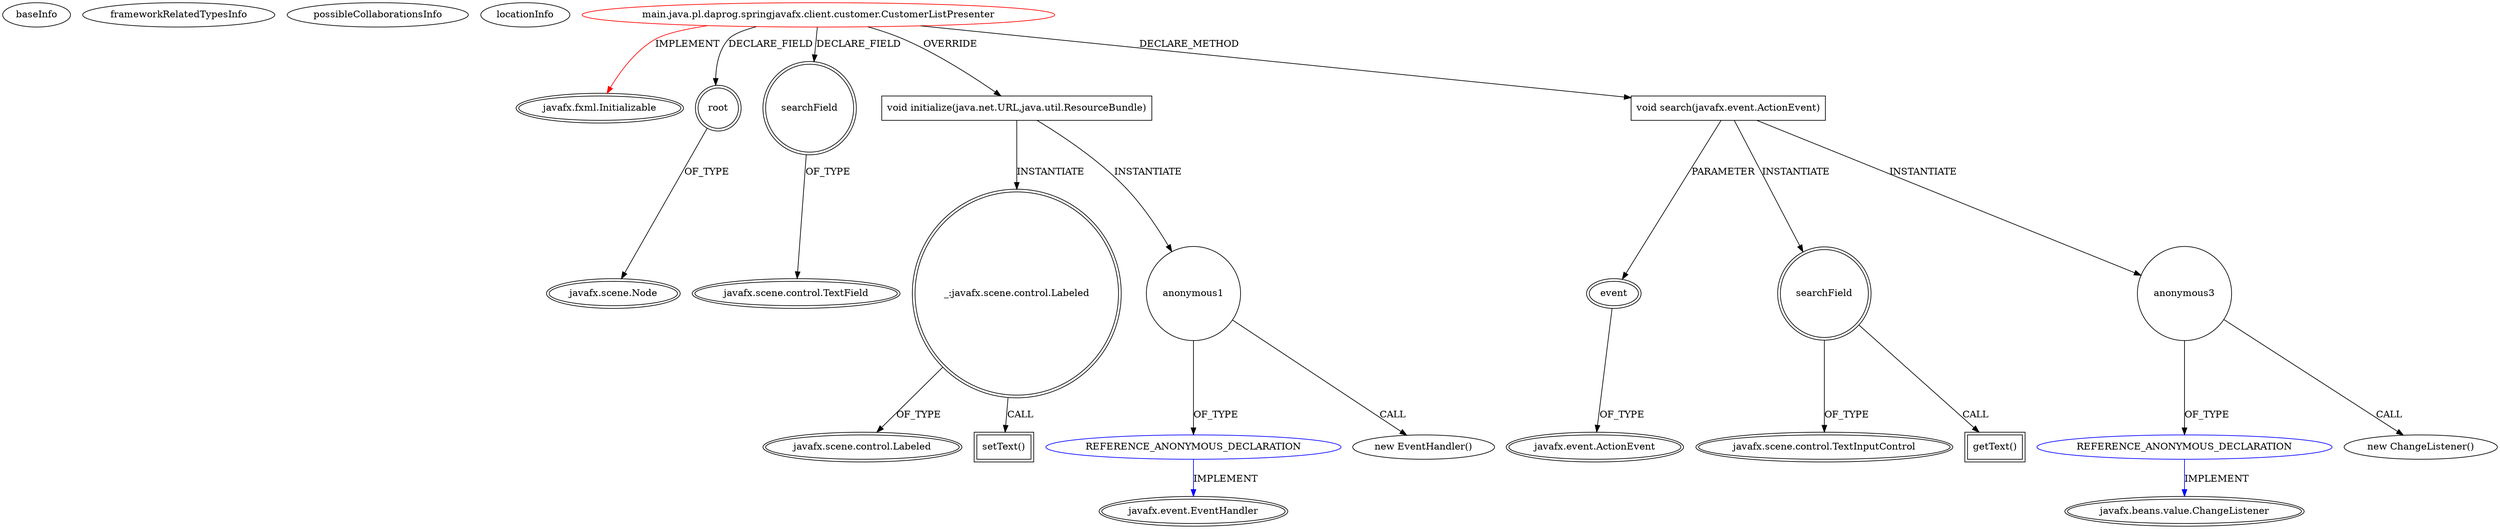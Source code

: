 digraph {
baseInfo[graphId=2340,category="extension_graph",isAnonymous=false,possibleRelation=true]
frameworkRelatedTypesInfo[0="javafx.fxml.Initializable"]
possibleCollaborationsInfo[0="2340~OVERRIDING_METHOD_DECLARATION-INSTANTIATION-~javafx.fxml.Initializable ~javafx.event.EventHandler ~false~true",1="2340~CLIENT_METHOD_DECLARATION-INSTANTIATION-~javafx.fxml.Initializable ~javafx.beans.value.ChangeListener ~false~true"]
locationInfo[projectName="daprog-spring-javafx-sampleapp",filePath="/daprog-spring-javafx-sampleapp/spring-javafx-sampleapp-master/spring-javafx-client/src/main/java/pl/daprog/springjavafx/client/customer/CustomerListPresenter.java",contextSignature="CustomerListPresenter",graphId="2340"]
0[label="main.java.pl.daprog.springjavafx.client.customer.CustomerListPresenter",vertexType="ROOT_CLIENT_CLASS_DECLARATION",isFrameworkType=false,color=red]
1[label="javafx.fxml.Initializable",vertexType="FRAMEWORK_INTERFACE_TYPE",isFrameworkType=true,peripheries=2]
2[label="root",vertexType="FIELD_DECLARATION",isFrameworkType=true,peripheries=2,shape=circle]
3[label="javafx.scene.Node",vertexType="FRAMEWORK_CLASS_TYPE",isFrameworkType=true,peripheries=2]
4[label="searchField",vertexType="FIELD_DECLARATION",isFrameworkType=true,peripheries=2,shape=circle]
5[label="javafx.scene.control.TextField",vertexType="FRAMEWORK_CLASS_TYPE",isFrameworkType=true,peripheries=2]
6[label="void initialize(java.net.URL,java.util.ResourceBundle)",vertexType="OVERRIDING_METHOD_DECLARATION",isFrameworkType=false,shape=box]
7[label="_:javafx.scene.control.Labeled",vertexType="VARIABLE_EXPRESION",isFrameworkType=true,peripheries=2,shape=circle]
9[label="javafx.scene.control.Labeled",vertexType="FRAMEWORK_CLASS_TYPE",isFrameworkType=true,peripheries=2]
8[label="setText()",vertexType="INSIDE_CALL",isFrameworkType=true,peripheries=2,shape=box]
11[label="anonymous1",vertexType="VARIABLE_EXPRESION",isFrameworkType=false,shape=circle]
12[label="REFERENCE_ANONYMOUS_DECLARATION",vertexType="REFERENCE_ANONYMOUS_DECLARATION",isFrameworkType=false,color=blue]
13[label="javafx.event.EventHandler",vertexType="FRAMEWORK_INTERFACE_TYPE",isFrameworkType=true,peripheries=2]
10[label="new EventHandler()",vertexType="CONSTRUCTOR_CALL",isFrameworkType=false]
16[label="void search(javafx.event.ActionEvent)",vertexType="CLIENT_METHOD_DECLARATION",isFrameworkType=false,shape=box]
17[label="event",vertexType="PARAMETER_DECLARATION",isFrameworkType=true,peripheries=2]
18[label="javafx.event.ActionEvent",vertexType="FRAMEWORK_CLASS_TYPE",isFrameworkType=true,peripheries=2]
19[label="searchField",vertexType="VARIABLE_EXPRESION",isFrameworkType=true,peripheries=2,shape=circle]
21[label="javafx.scene.control.TextInputControl",vertexType="FRAMEWORK_CLASS_TYPE",isFrameworkType=true,peripheries=2]
20[label="getText()",vertexType="INSIDE_CALL",isFrameworkType=true,peripheries=2,shape=box]
23[label="anonymous3",vertexType="VARIABLE_EXPRESION",isFrameworkType=false,shape=circle]
24[label="REFERENCE_ANONYMOUS_DECLARATION",vertexType="REFERENCE_ANONYMOUS_DECLARATION",isFrameworkType=false,color=blue]
25[label="javafx.beans.value.ChangeListener",vertexType="FRAMEWORK_INTERFACE_TYPE",isFrameworkType=true,peripheries=2]
22[label="new ChangeListener()",vertexType="CONSTRUCTOR_CALL",isFrameworkType=false]
0->1[label="IMPLEMENT",color=red]
0->2[label="DECLARE_FIELD"]
2->3[label="OF_TYPE"]
0->4[label="DECLARE_FIELD"]
4->5[label="OF_TYPE"]
0->6[label="OVERRIDE"]
6->7[label="INSTANTIATE"]
7->9[label="OF_TYPE"]
7->8[label="CALL"]
6->11[label="INSTANTIATE"]
12->13[label="IMPLEMENT",color=blue]
11->12[label="OF_TYPE"]
11->10[label="CALL"]
0->16[label="DECLARE_METHOD"]
17->18[label="OF_TYPE"]
16->17[label="PARAMETER"]
16->19[label="INSTANTIATE"]
19->21[label="OF_TYPE"]
19->20[label="CALL"]
16->23[label="INSTANTIATE"]
24->25[label="IMPLEMENT",color=blue]
23->24[label="OF_TYPE"]
23->22[label="CALL"]
}
